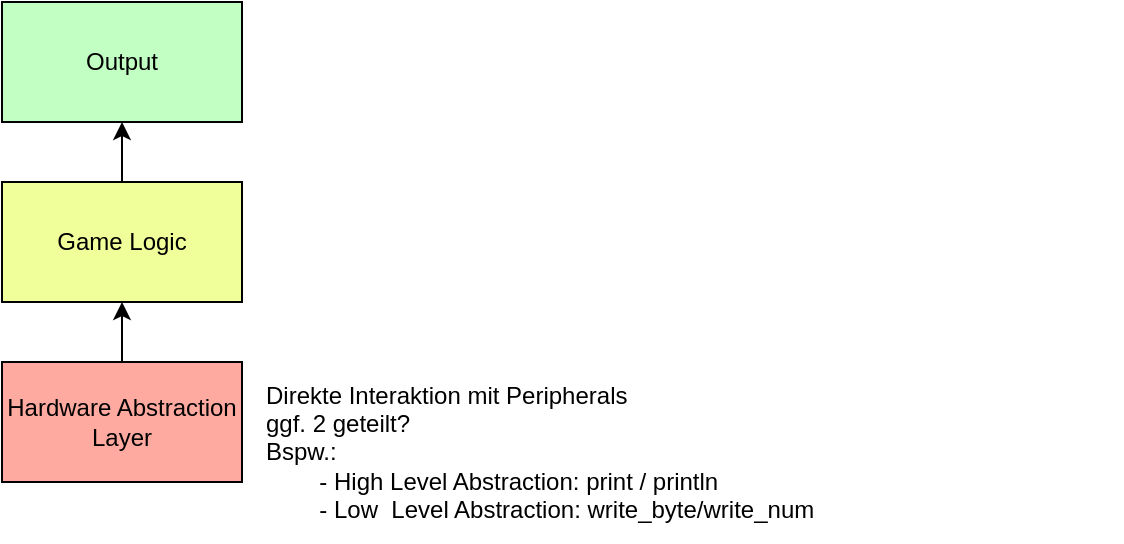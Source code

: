 <mxfile version="26.0.11">
  <diagram name="Page-1" id="geURrpE1B-xAJY43V_83">
    <mxGraphModel dx="1562" dy="582" grid="1" gridSize="10" guides="1" tooltips="1" connect="1" arrows="1" fold="1" page="1" pageScale="1" pageWidth="850" pageHeight="1100" math="0" shadow="0">
      <root>
        <mxCell id="0" />
        <mxCell id="1" parent="0" />
        <mxCell id="wbPRijzW_1tiqfg6mrB5-5" value="" style="edgeStyle=orthogonalEdgeStyle;rounded=0;orthogonalLoop=1;jettySize=auto;html=1;" edge="1" parent="1" source="wbPRijzW_1tiqfg6mrB5-2" target="wbPRijzW_1tiqfg6mrB5-3">
          <mxGeometry relative="1" as="geometry" />
        </mxCell>
        <mxCell id="wbPRijzW_1tiqfg6mrB5-2" value="&lt;div&gt;Hardware Abstraction&lt;/div&gt;&lt;div&gt;Layer&lt;br&gt;&lt;/div&gt;" style="whiteSpace=wrap;html=1;fillColor=light-dark(#FFAAA0,var(--ge-dark-color, #121212));" vertex="1" parent="1">
          <mxGeometry x="360" y="280" width="120" height="60" as="geometry" />
        </mxCell>
        <mxCell id="wbPRijzW_1tiqfg6mrB5-6" value="" style="edgeStyle=orthogonalEdgeStyle;rounded=0;orthogonalLoop=1;jettySize=auto;html=1;" edge="1" parent="1" source="wbPRijzW_1tiqfg6mrB5-3" target="wbPRijzW_1tiqfg6mrB5-4">
          <mxGeometry relative="1" as="geometry" />
        </mxCell>
        <mxCell id="wbPRijzW_1tiqfg6mrB5-3" value="Game Logic" style="whiteSpace=wrap;html=1;fillColor=light-dark(#F1FF9B,var(--ge-dark-color, #121212));" vertex="1" parent="1">
          <mxGeometry x="360" y="190" width="120" height="60" as="geometry" />
        </mxCell>
        <mxCell id="wbPRijzW_1tiqfg6mrB5-4" value="Output" style="whiteSpace=wrap;html=1;fillColor=light-dark(#C1FFC3,var(--ge-dark-color, #121212));" vertex="1" parent="1">
          <mxGeometry x="360" y="100" width="120" height="60" as="geometry" />
        </mxCell>
        <mxCell id="wbPRijzW_1tiqfg6mrB5-8" value="&lt;div&gt;Direkte Interaktion mit Peripherals&lt;/div&gt;&lt;div align=&quot;left&quot;&gt;ggf. 2 geteilt?&lt;/div&gt;&lt;div align=&quot;left&quot;&gt;Bspw.:&lt;/div&gt;&lt;div align=&quot;left&quot;&gt;&lt;span style=&quot;white-space: pre;&quot;&gt;&#x9;&lt;/span&gt;- High Level Abstraction: print / println&lt;/div&gt;&lt;div align=&quot;left&quot;&gt;&lt;span style=&quot;white-space: pre;&quot;&gt;&#x9;&lt;/span&gt;- Low&amp;nbsp; Level Abstraction: write_byte/write_num &lt;br&gt;&lt;/div&gt;" style="text;strokeColor=none;align=left;fillColor=none;html=1;verticalAlign=middle;whiteSpace=wrap;rounded=0;" vertex="1" parent="1">
          <mxGeometry x="490" y="280" width="430" height="90" as="geometry" />
        </mxCell>
      </root>
    </mxGraphModel>
  </diagram>
</mxfile>
